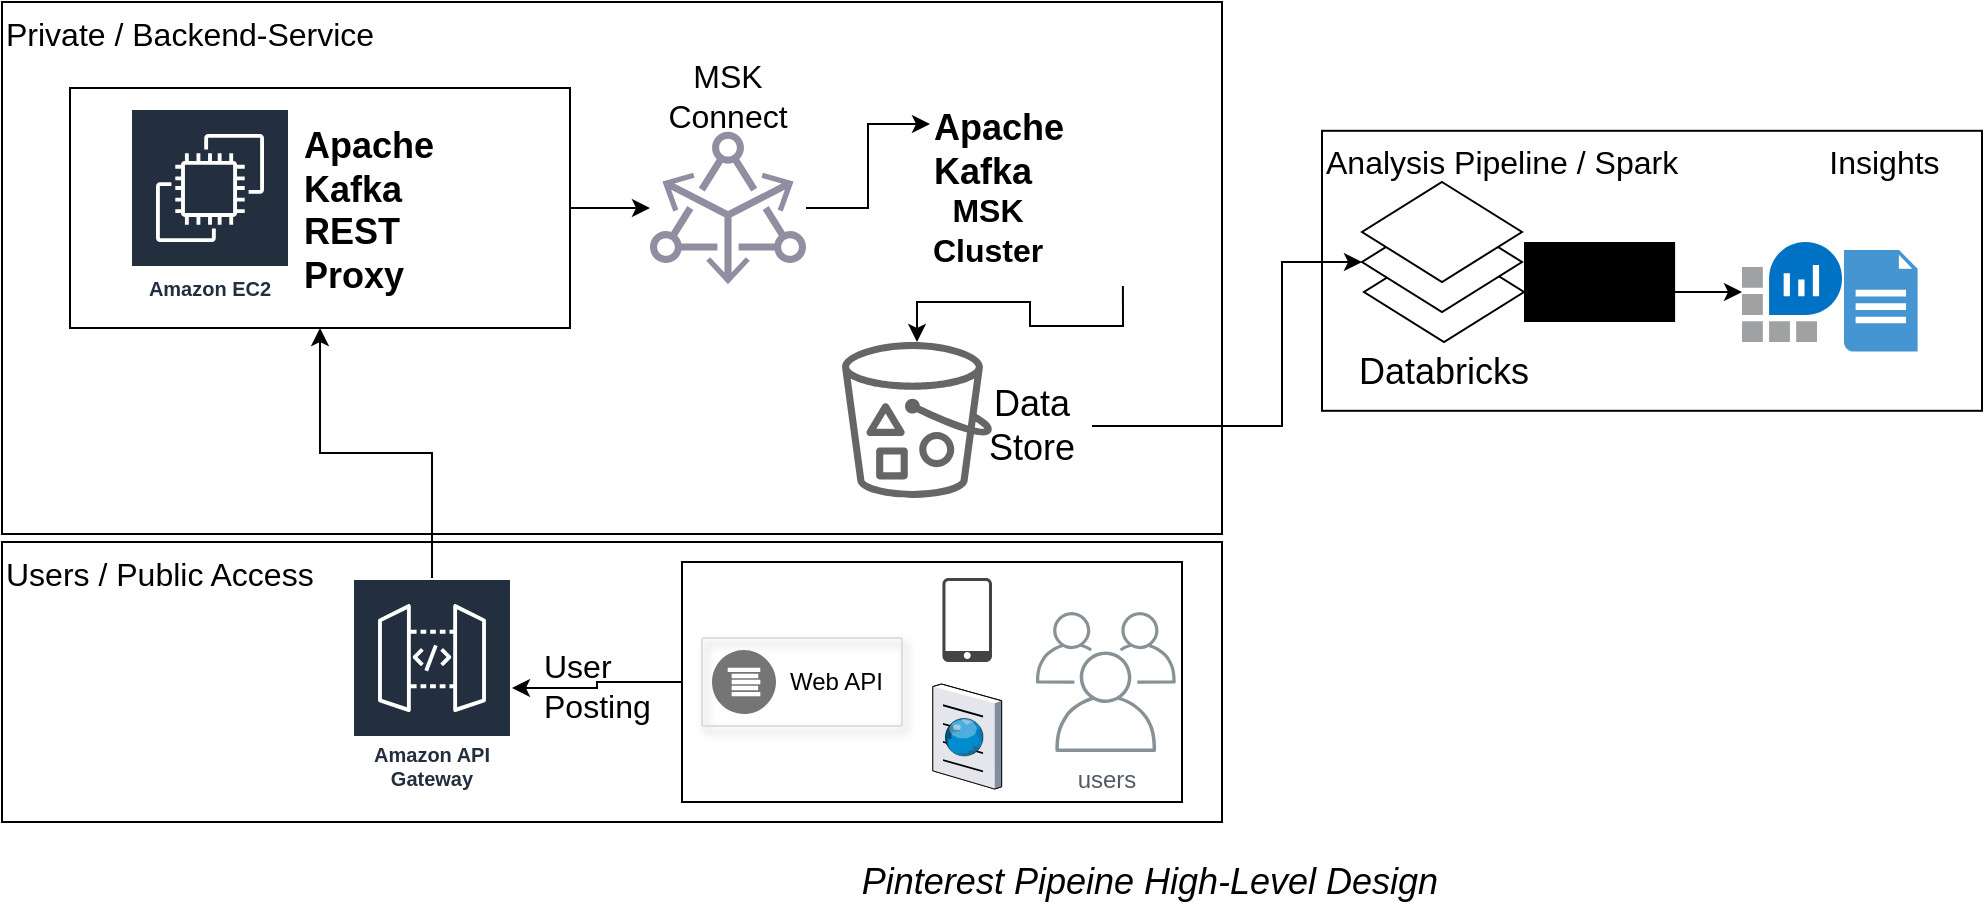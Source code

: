 <mxfile version="20.8.16" type="device"><diagram name="Page-1" id="5pSVU_KBpM742lezRSlm"><mxGraphModel dx="1975" dy="1156" grid="1" gridSize="10" guides="1" tooltips="1" connect="1" arrows="1" fold="1" page="1" pageScale="1" pageWidth="1169" pageHeight="827" math="0" shadow="0"><root><mxCell id="0"/><mxCell id="1" parent="0"/><mxCell id="JCLe_gY4A9rHXwbnsQik-21" value="" style="group" vertex="1" connectable="0" parent="1"><mxGeometry x="10" y="20" width="990" height="460" as="geometry"/></mxCell><mxCell id="0BTFATuDkRFlT0PFcDSH-32" value="" style="group" parent="JCLe_gY4A9rHXwbnsQik-21" vertex="1" connectable="0"><mxGeometry width="610" height="460" as="geometry"/></mxCell><mxCell id="0BTFATuDkRFlT0PFcDSH-12" value="" style="rounded=0;whiteSpace=wrap;html=1;fillColor=none;fontSize=16;align=left;verticalAlign=top;rotation=0;glass=0;" parent="0BTFATuDkRFlT0PFcDSH-32" vertex="1"><mxGeometry x="34" y="43" width="250" height="120" as="geometry"/></mxCell><mxCell id="0BTFATuDkRFlT0PFcDSH-1" value="Users / Public Access" style="rounded=0;whiteSpace=wrap;html=1;fillColor=none;fontSize=16;align=left;verticalAlign=top;rotation=0;glass=0;" parent="0BTFATuDkRFlT0PFcDSH-32" vertex="1"><mxGeometry y="270" width="610" height="140" as="geometry"/></mxCell><mxCell id="0BTFATuDkRFlT0PFcDSH-15" value="" style="rounded=0;whiteSpace=wrap;html=1;fillColor=none;fontSize=16;align=left;verticalAlign=top;rotation=0;glass=0;" parent="0BTFATuDkRFlT0PFcDSH-32" vertex="1"><mxGeometry x="340" y="280" width="250" height="120" as="geometry"/></mxCell><mxCell id="0BTFATuDkRFlT0PFcDSH-3" value="Private / Backend-Service" style="rounded=0;whiteSpace=wrap;html=1;fillColor=none;fontSize=16;align=left;verticalAlign=top;rotation=0;glass=0;" parent="0BTFATuDkRFlT0PFcDSH-32" vertex="1"><mxGeometry width="610" height="266" as="geometry"/></mxCell><mxCell id="_PaCRHRNhRGGMgJxP8Zr-3" value="" style="group" parent="0BTFATuDkRFlT0PFcDSH-32" vertex="1" connectable="0"><mxGeometry x="464" y="54" width="122.91" height="90" as="geometry"/></mxCell><mxCell id="_PaCRHRNhRGGMgJxP8Zr-1" value="" style="shape=image;verticalLabelPosition=bottom;labelBackgroundColor=default;verticalAlign=top;aspect=fixed;imageAspect=0;image=https://upload.wikimedia.org/wikipedia/commons/thumb/0/05/Apache_kafka.svg/64px-Apache_kafka.svg.png;" parent="_PaCRHRNhRGGMgJxP8Zr-3" vertex="1"><mxGeometry x="70.005" y="2.015" width="52.905" height="85.97" as="geometry"/></mxCell><mxCell id="_PaCRHRNhRGGMgJxP8Zr-2" value="&lt;h2 class=&quot;content-top-title&quot;&gt;Apache Kafka&lt;br&gt;&#9;&#9;&lt;/h2&gt;" style="text;whiteSpace=wrap;html=1;" parent="_PaCRHRNhRGGMgJxP8Zr-3" vertex="1"><mxGeometry y="-23.288" width="66.131" height="60.577" as="geometry"/></mxCell><mxCell id="_PaCRHRNhRGGMgJxP8Zr-6" value="MSK&lt;br&gt;Cluster" style="text;html=1;strokeColor=none;fillColor=none;align=center;verticalAlign=middle;whiteSpace=wrap;rounded=0;fontSize=16;fontStyle=1" parent="_PaCRHRNhRGGMgJxP8Zr-3" vertex="1"><mxGeometry x="8" y="49.615" width="41.539" height="20.769" as="geometry"/></mxCell><mxCell id="0BTFATuDkRFlT0PFcDSH-27" style="edgeStyle=orthogonalEdgeStyle;rounded=0;orthogonalLoop=1;jettySize=auto;html=1;exitX=1;exitY=0.5;exitDx=0;exitDy=0;exitPerimeter=0;entryX=0;entryY=0.5;entryDx=0;entryDy=0;fontSize=16;" parent="0BTFATuDkRFlT0PFcDSH-32" source="0BTFATuDkRFlT0PFcDSH-6" target="_PaCRHRNhRGGMgJxP8Zr-2" edge="1"><mxGeometry relative="1" as="geometry"/></mxCell><mxCell id="0BTFATuDkRFlT0PFcDSH-6" value="" style="sketch=0;outlineConnect=0;fontColor=#232F3E;gradientColor=none;fillColor=#928da0;strokeColor=none;dashed=0;verticalLabelPosition=bottom;verticalAlign=top;align=center;html=1;fontSize=12;fontStyle=0;aspect=fixed;pointerEvents=1;shape=mxgraph.aws4.msk_amazon_msk_connect;rounded=0;glass=0;points=[[0,0.5,0,0,0],[1,0.5,0,0,0]];" parent="0BTFATuDkRFlT0PFcDSH-32" vertex="1"><mxGeometry x="324" y="64.5" width="78" height="77" as="geometry"/></mxCell><mxCell id="0BTFATuDkRFlT0PFcDSH-7" value="" style="group" parent="0BTFATuDkRFlT0PFcDSH-32" vertex="1" connectable="0"><mxGeometry x="149" y="58" width="122.91" height="90" as="geometry"/></mxCell><mxCell id="0BTFATuDkRFlT0PFcDSH-8" value="" style="shape=image;verticalLabelPosition=bottom;labelBackgroundColor=default;verticalAlign=top;aspect=fixed;imageAspect=0;image=https://upload.wikimedia.org/wikipedia/commons/thumb/0/05/Apache_kafka.svg/64px-Apache_kafka.svg.png;" parent="0BTFATuDkRFlT0PFcDSH-7" vertex="1"><mxGeometry x="70.005" y="2.015" width="52.905" height="85.97" as="geometry"/></mxCell><mxCell id="0BTFATuDkRFlT0PFcDSH-9" value="&lt;h2 class=&quot;content-top-title&quot;&gt;Apache Kafka REST Proxy&lt;/h2&gt;" style="text;whiteSpace=wrap;html=1;" parent="0BTFATuDkRFlT0PFcDSH-7" vertex="1"><mxGeometry y="-18.288" width="66.131" height="60.577" as="geometry"/></mxCell><mxCell id="0BTFATuDkRFlT0PFcDSH-11" value="Amazon EC2" style="sketch=0;outlineConnect=0;fontColor=#232F3E;gradientColor=none;strokeColor=#ffffff;fillColor=#232F3E;dashed=0;verticalLabelPosition=middle;verticalAlign=bottom;align=center;html=1;whiteSpace=wrap;fontSize=10;fontStyle=1;spacing=3;shape=mxgraph.aws4.productIcon;prIcon=mxgraph.aws4.ec2;rounded=0;glass=0;" parent="0BTFATuDkRFlT0PFcDSH-32" vertex="1"><mxGeometry x="64" y="53" width="80" height="100" as="geometry"/></mxCell><mxCell id="0BTFATuDkRFlT0PFcDSH-26" style="edgeStyle=orthogonalEdgeStyle;rounded=0;orthogonalLoop=1;jettySize=auto;html=1;exitX=1;exitY=0.5;exitDx=0;exitDy=0;entryX=0;entryY=0.5;entryDx=0;entryDy=0;entryPerimeter=0;fontSize=16;" parent="0BTFATuDkRFlT0PFcDSH-32" source="0BTFATuDkRFlT0PFcDSH-12" target="0BTFATuDkRFlT0PFcDSH-6" edge="1"><mxGeometry relative="1" as="geometry"/></mxCell><mxCell id="0BTFATuDkRFlT0PFcDSH-13" value="" style="strokeColor=#dddddd;shadow=1;strokeWidth=1;rounded=1;absoluteArcSize=1;arcSize=2;glass=0;fontSize=16;fillColor=none;" parent="0BTFATuDkRFlT0PFcDSH-32" vertex="1"><mxGeometry x="350" y="318" width="100" height="44" as="geometry"/></mxCell><mxCell id="0BTFATuDkRFlT0PFcDSH-14" value="Web API" style="sketch=0;dashed=0;connectable=0;html=1;fillColor=#757575;strokeColor=none;shape=mxgraph.gcp2.logs_api;part=1;labelPosition=right;verticalLabelPosition=middle;align=left;verticalAlign=middle;spacingLeft=5;fontSize=12;rounded=0;glass=0;" parent="0BTFATuDkRFlT0PFcDSH-13" vertex="1"><mxGeometry y="0.5" width="32" height="32" relative="1" as="geometry"><mxPoint x="5" y="-16" as="offset"/></mxGeometry></mxCell><mxCell id="0BTFATuDkRFlT0PFcDSH-19" value="" style="sketch=0;pointerEvents=1;shadow=0;dashed=0;html=1;strokeColor=none;fillColor=#434445;aspect=fixed;labelPosition=center;verticalLabelPosition=bottom;verticalAlign=top;align=center;outlineConnect=0;shape=mxgraph.vvd.phone;rounded=0;glass=0;fontSize=16;" parent="0BTFATuDkRFlT0PFcDSH-32" vertex="1"><mxGeometry x="470.22" y="288" width="24.78" height="42" as="geometry"/></mxCell><mxCell id="0BTFATuDkRFlT0PFcDSH-20" value="" style="verticalLabelPosition=bottom;sketch=0;aspect=fixed;html=1;verticalAlign=top;strokeColor=none;align=center;outlineConnect=0;shape=mxgraph.citrix.browser;rounded=0;glass=0;fontSize=16;fillColor=none;" parent="0BTFATuDkRFlT0PFcDSH-32" vertex="1"><mxGeometry x="465.41" y="341" width="34.4" height="52.5" as="geometry"/></mxCell><mxCell id="0BTFATuDkRFlT0PFcDSH-23" value="User Posting" style="text;strokeColor=none;fillColor=none;align=left;verticalAlign=middle;spacingLeft=4;spacingRight=4;overflow=hidden;points=[[0,0.5],[1,0.5]];portConstraint=eastwest;rotatable=0;whiteSpace=wrap;html=1;fontSize=16;" parent="0BTFATuDkRFlT0PFcDSH-32" vertex="1"><mxGeometry x="265" y="314" width="80" height="56.25" as="geometry"/></mxCell><mxCell id="0BTFATuDkRFlT0PFcDSH-25" style="edgeStyle=orthogonalEdgeStyle;rounded=0;orthogonalLoop=1;jettySize=auto;html=1;exitX=0.5;exitY=0;exitDx=0;exitDy=0;exitPerimeter=0;fontSize=16;" parent="0BTFATuDkRFlT0PFcDSH-32" source="0BTFATuDkRFlT0PFcDSH-5" target="0BTFATuDkRFlT0PFcDSH-12" edge="1"><mxGeometry relative="1" as="geometry"/></mxCell><mxCell id="0BTFATuDkRFlT0PFcDSH-5" value="Amazon API Gateway" style="sketch=0;outlineConnect=0;fontColor=#232F3E;gradientColor=none;strokeColor=#ffffff;fillColor=#232F3E;dashed=0;verticalLabelPosition=middle;verticalAlign=bottom;align=center;html=1;whiteSpace=wrap;fontSize=10;fontStyle=1;spacing=3;shape=mxgraph.aws4.productIcon;prIcon=mxgraph.aws4.api_gateway;rounded=0;glass=0;points=[[0.5,0,0,0,0]];" parent="0BTFATuDkRFlT0PFcDSH-32" vertex="1"><mxGeometry x="175" y="288" width="80" height="110" as="geometry"/></mxCell><mxCell id="0BTFATuDkRFlT0PFcDSH-22" style="edgeStyle=orthogonalEdgeStyle;rounded=0;orthogonalLoop=1;jettySize=auto;html=1;exitX=0;exitY=0.5;exitDx=0;exitDy=0;fontSize=16;" parent="0BTFATuDkRFlT0PFcDSH-32" source="0BTFATuDkRFlT0PFcDSH-15" target="0BTFATuDkRFlT0PFcDSH-5" edge="1"><mxGeometry relative="1" as="geometry"/></mxCell><mxCell id="0BTFATuDkRFlT0PFcDSH-28" value="MSK Connect" style="text;html=1;strokeColor=none;fillColor=none;align=center;verticalAlign=middle;whiteSpace=wrap;rounded=0;fontSize=16;" parent="0BTFATuDkRFlT0PFcDSH-32" vertex="1"><mxGeometry x="333" y="31.5" width="60" height="30" as="geometry"/></mxCell><mxCell id="0BTFATuDkRFlT0PFcDSH-29" value="" style="sketch=0;outlineConnect=0;fontColor=#232F3E;gradientColor=none;fillColor=#666666;strokeColor=none;dashed=0;verticalLabelPosition=bottom;verticalAlign=top;align=center;html=1;fontSize=12;fontStyle=0;aspect=fixed;pointerEvents=1;shape=mxgraph.aws4.bucket_with_objects;rounded=0;glass=0;" parent="0BTFATuDkRFlT0PFcDSH-32" vertex="1"><mxGeometry x="420" y="170" width="75" height="78" as="geometry"/></mxCell><mxCell id="0BTFATuDkRFlT0PFcDSH-30" style="edgeStyle=orthogonalEdgeStyle;rounded=0;orthogonalLoop=1;jettySize=auto;html=1;exitX=0.5;exitY=1;exitDx=0;exitDy=0;fontSize=16;" parent="0BTFATuDkRFlT0PFcDSH-32" source="_PaCRHRNhRGGMgJxP8Zr-1" target="0BTFATuDkRFlT0PFcDSH-29" edge="1"><mxGeometry relative="1" as="geometry"/></mxCell><mxCell id="0BTFATuDkRFlT0PFcDSH-33" value="users" style="sketch=0;outlineConnect=0;gradientColor=none;fontColor=#545B64;strokeColor=none;fillColor=#879196;dashed=0;verticalLabelPosition=bottom;verticalAlign=top;align=center;html=1;fontSize=12;fontStyle=0;aspect=fixed;shape=mxgraph.aws4.illustration_users;pointerEvents=1;rounded=0;glass=0;" parent="0BTFATuDkRFlT0PFcDSH-32" vertex="1"><mxGeometry x="516.91" y="305" width="70" height="70" as="geometry"/></mxCell><mxCell id="JCLe_gY4A9rHXwbnsQik-1" value="Data Store" style="text;html=1;strokeColor=none;fillColor=none;align=center;verticalAlign=middle;whiteSpace=wrap;rounded=0;fontSize=18;" vertex="1" parent="0BTFATuDkRFlT0PFcDSH-32"><mxGeometry x="485" y="197" width="60" height="30" as="geometry"/></mxCell><mxCell id="JCLe_gY4A9rHXwbnsQik-10" style="edgeStyle=orthogonalEdgeStyle;rounded=0;orthogonalLoop=1;jettySize=auto;html=1;exitX=1;exitY=0.5;exitDx=0;exitDy=0;entryX=0;entryY=0.5;entryDx=0;entryDy=0;fontSize=18;" edge="1" parent="JCLe_gY4A9rHXwbnsQik-21" source="JCLe_gY4A9rHXwbnsQik-1" target="JCLe_gY4A9rHXwbnsQik-6"><mxGeometry relative="1" as="geometry"><Array as="points"><mxPoint x="640" y="212"/><mxPoint x="640" y="130"/></Array></mxGeometry></mxCell><mxCell id="JCLe_gY4A9rHXwbnsQik-9" value="" style="group" vertex="1" connectable="0" parent="JCLe_gY4A9rHXwbnsQik-21"><mxGeometry x="680" y="90" width="81" height="110" as="geometry"/></mxCell><mxCell id="JCLe_gY4A9rHXwbnsQik-5" value="" style="rhombus;whiteSpace=wrap;html=1;fontSize=18;" vertex="1" parent="JCLe_gY4A9rHXwbnsQik-9"><mxGeometry x="1" y="30" width="80" height="50" as="geometry"/></mxCell><mxCell id="JCLe_gY4A9rHXwbnsQik-6" value="" style="rhombus;whiteSpace=wrap;html=1;fontSize=18;" vertex="1" parent="JCLe_gY4A9rHXwbnsQik-9"><mxGeometry y="15" width="80" height="50" as="geometry"/></mxCell><mxCell id="JCLe_gY4A9rHXwbnsQik-7" value="" style="rhombus;whiteSpace=wrap;html=1;fontSize=18;" vertex="1" parent="JCLe_gY4A9rHXwbnsQik-9"><mxGeometry width="80" height="50" as="geometry"/></mxCell><mxCell id="JCLe_gY4A9rHXwbnsQik-8" value="Databricks" style="text;html=1;strokeColor=none;fillColor=none;align=center;verticalAlign=middle;whiteSpace=wrap;rounded=0;fontSize=18;" vertex="1" parent="JCLe_gY4A9rHXwbnsQik-9"><mxGeometry x="11" y="80" width="60" height="30" as="geometry"/></mxCell><mxCell id="JCLe_gY4A9rHXwbnsQik-17" value="" style="endArrow=classic;html=1;rounded=0;fontSize=18;" edge="1" parent="JCLe_gY4A9rHXwbnsQik-21" target="JCLe_gY4A9rHXwbnsQik-14"><mxGeometry width="50" height="50" relative="1" as="geometry"><mxPoint x="811.85" y="145.0" as="sourcePoint"/><mxPoint x="770" y="330" as="targetPoint"/></mxGeometry></mxCell><mxCell id="JCLe_gY4A9rHXwbnsQik-19" value="" style="shape=image;verticalLabelPosition=bottom;labelBackgroundColor=default;verticalAlign=top;aspect=fixed;imageAspect=0;image=https://spark.apache.org/images/spark-logo-rev.svg;imageBackground=#000000;" vertex="1" parent="JCLe_gY4A9rHXwbnsQik-21"><mxGeometry x="761" y="120" width="75.55" height="40" as="geometry"/></mxCell><mxCell id="JCLe_gY4A9rHXwbnsQik-14" value="" style="sketch=0;aspect=fixed;html=1;points=[];align=center;image;fontSize=12;image=img/lib/mscae/Log_Analytics_Workspaces.svg;fillColor=#2d2f2d;" vertex="1" parent="JCLe_gY4A9rHXwbnsQik-21"><mxGeometry x="870" y="120" width="50" height="50" as="geometry"/></mxCell><mxCell id="JCLe_gY4A9rHXwbnsQik-15" value="" style="shadow=0;dashed=0;html=1;strokeColor=none;fillColor=#4495D1;labelPosition=center;verticalLabelPosition=bottom;verticalAlign=top;align=center;outlineConnect=0;shape=mxgraph.veeam.2d.report;fontSize=18;" vertex="1" parent="JCLe_gY4A9rHXwbnsQik-21"><mxGeometry x="921" y="124" width="36.8" height="50.8" as="geometry"/></mxCell><mxCell id="JCLe_gY4A9rHXwbnsQik-18" value="Analysis Pipeline / Spark&amp;nbsp; &amp;nbsp; &amp;nbsp; &amp;nbsp; &amp;nbsp; &amp;nbsp; &amp;nbsp; &amp;nbsp; &amp;nbsp;Insights" style="rounded=0;whiteSpace=wrap;html=1;fillColor=none;fontSize=16;align=left;verticalAlign=top;rotation=0;glass=0;" vertex="1" parent="JCLe_gY4A9rHXwbnsQik-21"><mxGeometry x="660" y="64.4" width="330" height="140" as="geometry"/></mxCell><mxCell id="0BTFATuDkRFlT0PFcDSH-31" value="Pinterest Pipeine High-Level Design" style="text;html=1;strokeColor=none;fillColor=none;align=center;verticalAlign=middle;whiteSpace=wrap;rounded=0;fontSize=18;fontStyle=2" parent="JCLe_gY4A9rHXwbnsQik-21" vertex="1"><mxGeometry x="410.0" y="420" width="328.09" height="40" as="geometry"/></mxCell></root></mxGraphModel></diagram></mxfile>